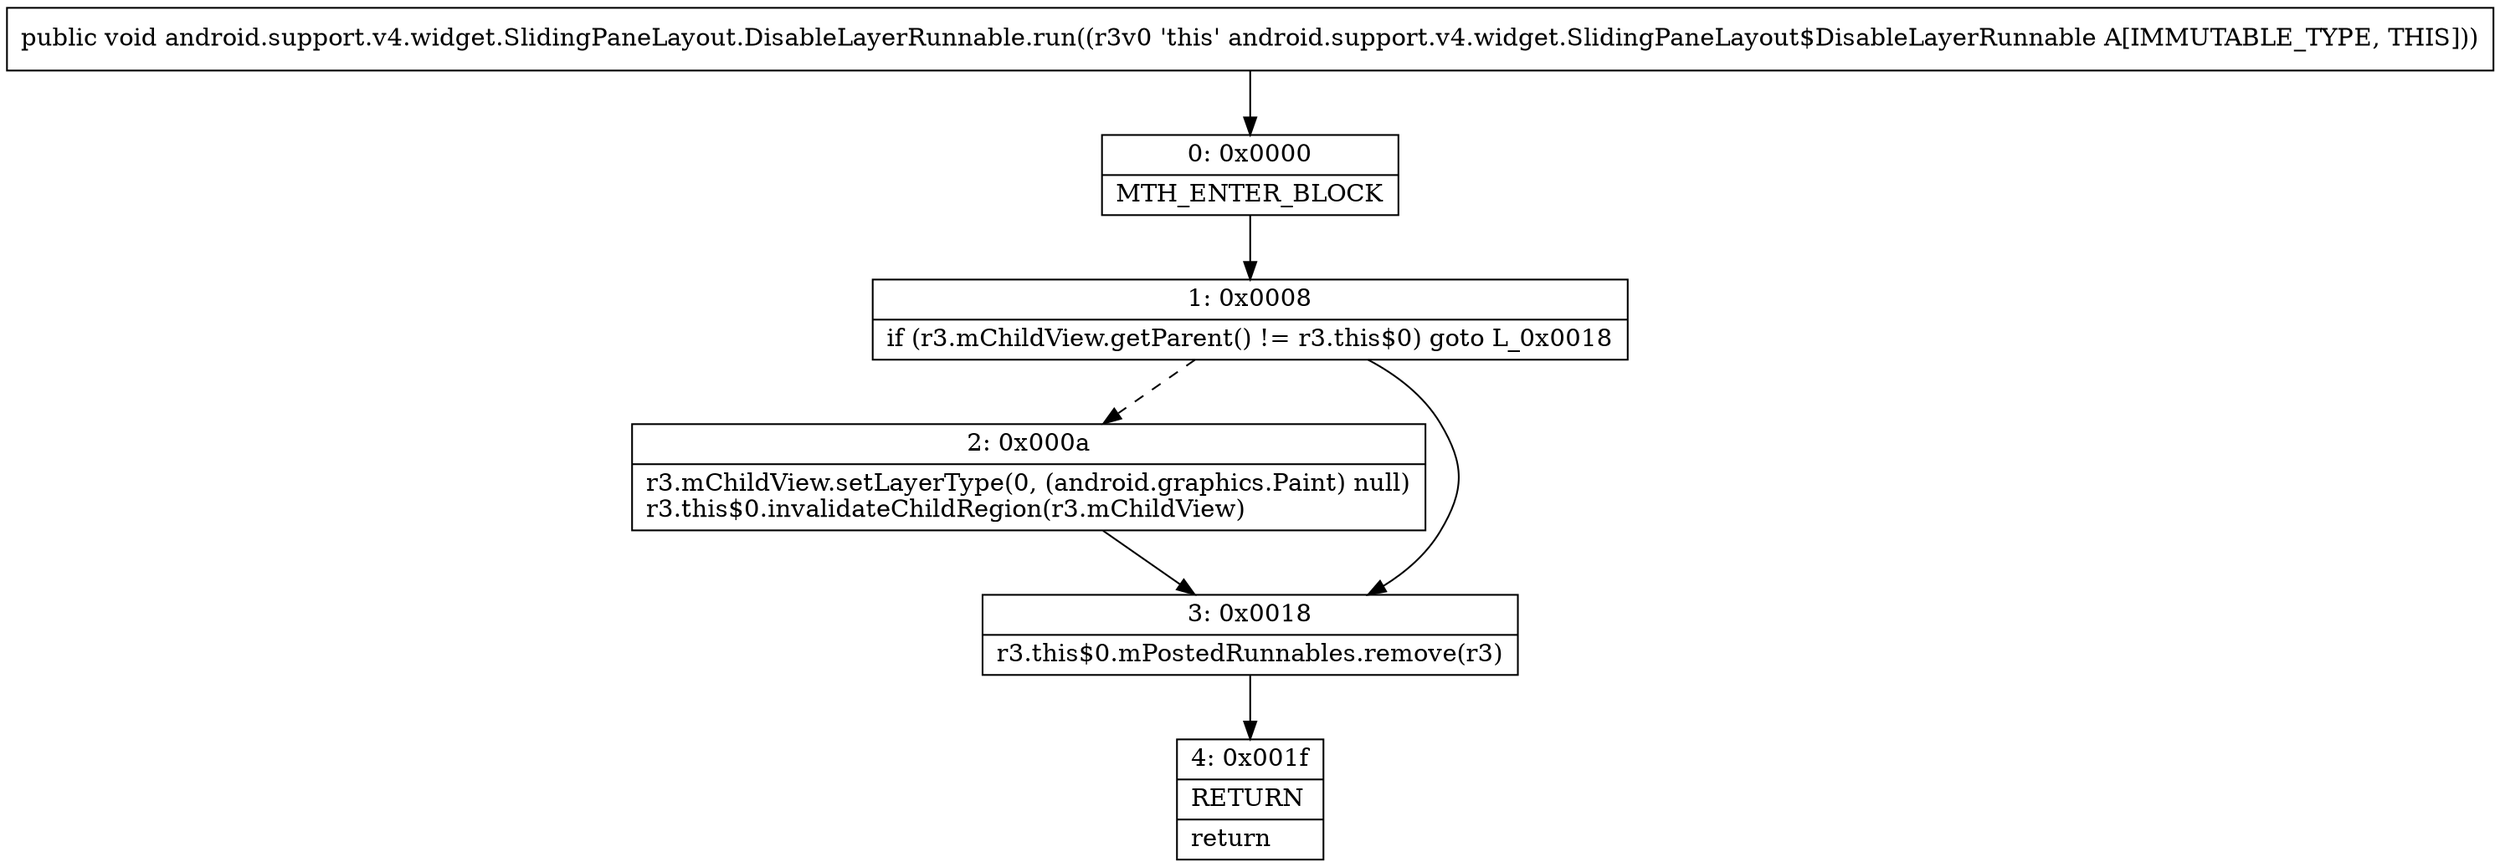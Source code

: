 digraph "CFG forandroid.support.v4.widget.SlidingPaneLayout.DisableLayerRunnable.run()V" {
Node_0 [shape=record,label="{0\:\ 0x0000|MTH_ENTER_BLOCK\l}"];
Node_1 [shape=record,label="{1\:\ 0x0008|if (r3.mChildView.getParent() != r3.this$0) goto L_0x0018\l}"];
Node_2 [shape=record,label="{2\:\ 0x000a|r3.mChildView.setLayerType(0, (android.graphics.Paint) null)\lr3.this$0.invalidateChildRegion(r3.mChildView)\l}"];
Node_3 [shape=record,label="{3\:\ 0x0018|r3.this$0.mPostedRunnables.remove(r3)\l}"];
Node_4 [shape=record,label="{4\:\ 0x001f|RETURN\l|return\l}"];
MethodNode[shape=record,label="{public void android.support.v4.widget.SlidingPaneLayout.DisableLayerRunnable.run((r3v0 'this' android.support.v4.widget.SlidingPaneLayout$DisableLayerRunnable A[IMMUTABLE_TYPE, THIS])) }"];
MethodNode -> Node_0;
Node_0 -> Node_1;
Node_1 -> Node_2[style=dashed];
Node_1 -> Node_3;
Node_2 -> Node_3;
Node_3 -> Node_4;
}

